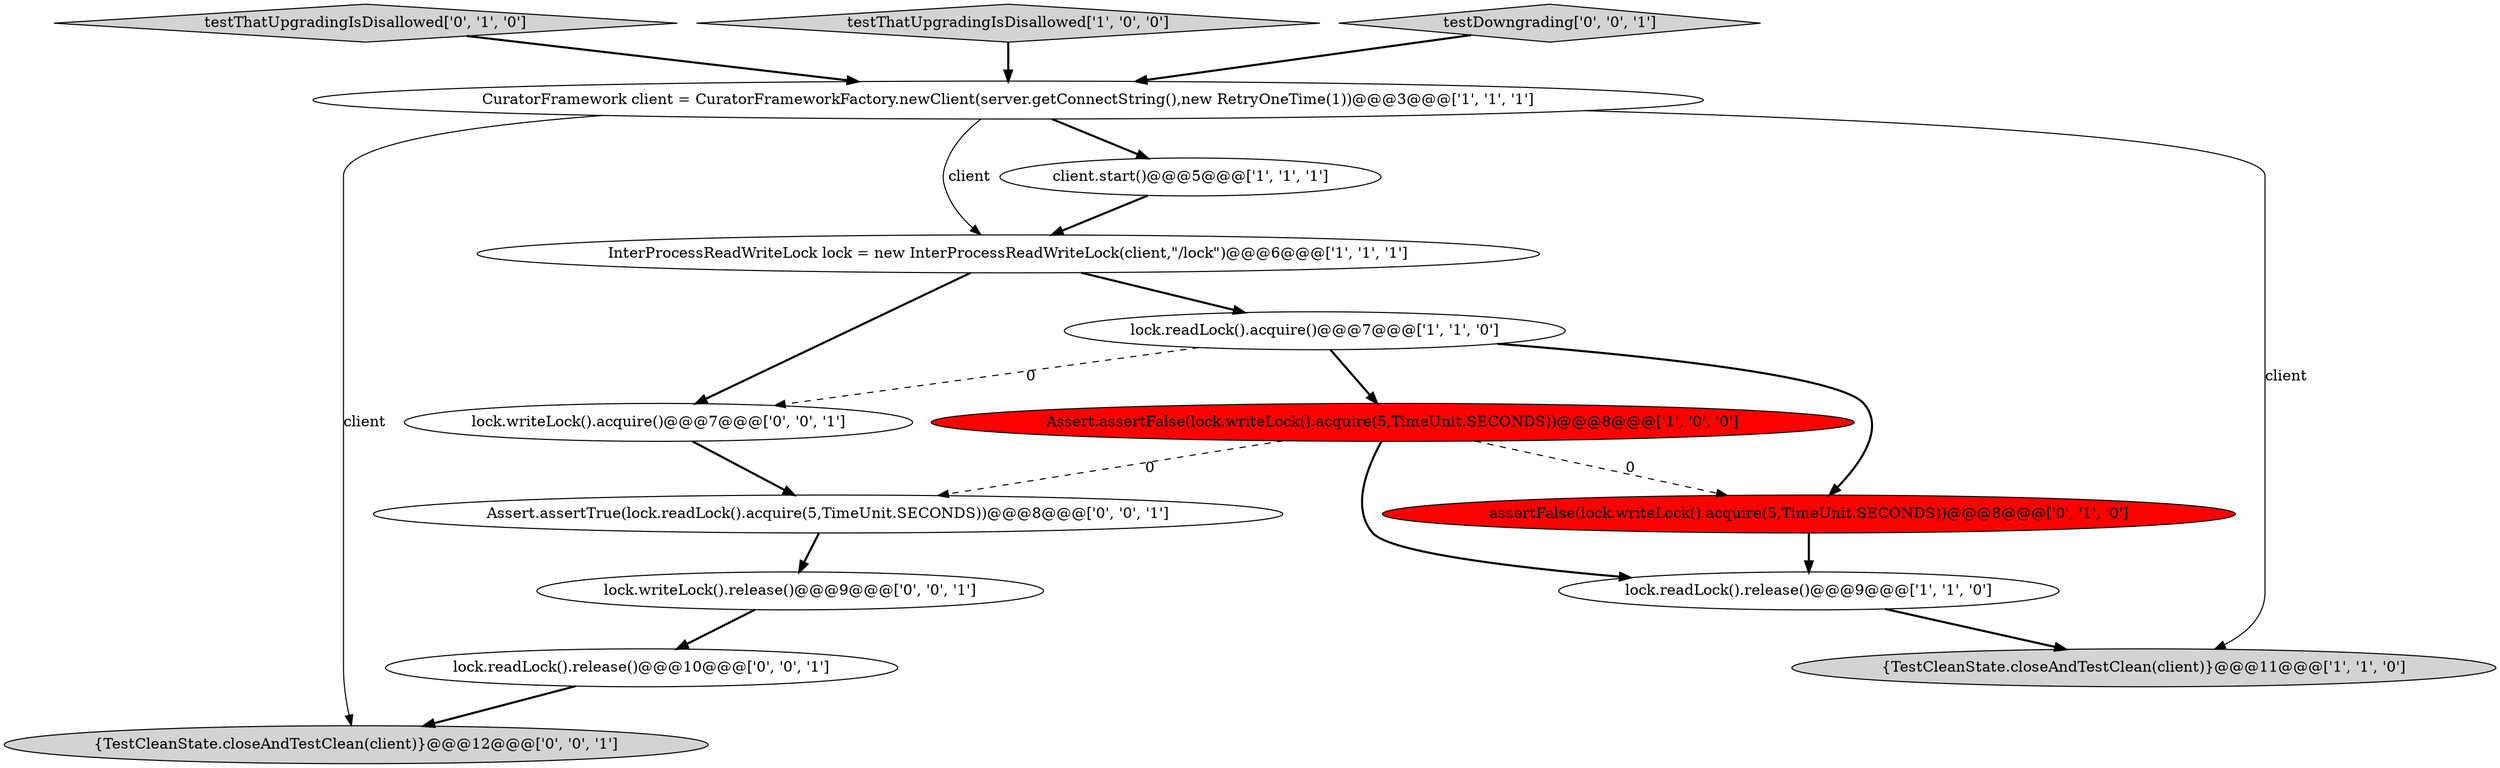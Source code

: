 digraph {
2 [style = filled, label = "CuratorFramework client = CuratorFrameworkFactory.newClient(server.getConnectString(),new RetryOneTime(1))@@@3@@@['1', '1', '1']", fillcolor = white, shape = ellipse image = "AAA0AAABBB1BBB"];
10 [style = filled, label = "{TestCleanState.closeAndTestClean(client)}@@@12@@@['0', '0', '1']", fillcolor = lightgray, shape = ellipse image = "AAA0AAABBB3BBB"];
0 [style = filled, label = "Assert.assertFalse(lock.writeLock().acquire(5,TimeUnit.SECONDS))@@@8@@@['1', '0', '0']", fillcolor = red, shape = ellipse image = "AAA1AAABBB1BBB"];
12 [style = filled, label = "Assert.assertTrue(lock.readLock().acquire(5,TimeUnit.SECONDS))@@@8@@@['0', '0', '1']", fillcolor = white, shape = ellipse image = "AAA0AAABBB3BBB"];
13 [style = filled, label = "lock.writeLock().release()@@@9@@@['0', '0', '1']", fillcolor = white, shape = ellipse image = "AAA0AAABBB3BBB"];
3 [style = filled, label = "InterProcessReadWriteLock lock = new InterProcessReadWriteLock(client,\"/lock\")@@@6@@@['1', '1', '1']", fillcolor = white, shape = ellipse image = "AAA0AAABBB1BBB"];
8 [style = filled, label = "testThatUpgradingIsDisallowed['0', '1', '0']", fillcolor = lightgray, shape = diamond image = "AAA0AAABBB2BBB"];
9 [style = filled, label = "assertFalse(lock.writeLock().acquire(5,TimeUnit.SECONDS))@@@8@@@['0', '1', '0']", fillcolor = red, shape = ellipse image = "AAA1AAABBB2BBB"];
4 [style = filled, label = "testThatUpgradingIsDisallowed['1', '0', '0']", fillcolor = lightgray, shape = diamond image = "AAA0AAABBB1BBB"];
15 [style = filled, label = "lock.readLock().release()@@@10@@@['0', '0', '1']", fillcolor = white, shape = ellipse image = "AAA0AAABBB3BBB"];
7 [style = filled, label = "client.start()@@@5@@@['1', '1', '1']", fillcolor = white, shape = ellipse image = "AAA0AAABBB1BBB"];
1 [style = filled, label = "{TestCleanState.closeAndTestClean(client)}@@@11@@@['1', '1', '0']", fillcolor = lightgray, shape = ellipse image = "AAA0AAABBB1BBB"];
6 [style = filled, label = "lock.readLock().release()@@@9@@@['1', '1', '0']", fillcolor = white, shape = ellipse image = "AAA0AAABBB1BBB"];
14 [style = filled, label = "lock.writeLock().acquire()@@@7@@@['0', '0', '1']", fillcolor = white, shape = ellipse image = "AAA0AAABBB3BBB"];
11 [style = filled, label = "testDowngrading['0', '0', '1']", fillcolor = lightgray, shape = diamond image = "AAA0AAABBB3BBB"];
5 [style = filled, label = "lock.readLock().acquire()@@@7@@@['1', '1', '0']", fillcolor = white, shape = ellipse image = "AAA0AAABBB1BBB"];
15->10 [style = bold, label=""];
2->1 [style = solid, label="client"];
5->14 [style = dashed, label="0"];
5->9 [style = bold, label=""];
0->6 [style = bold, label=""];
3->14 [style = bold, label=""];
4->2 [style = bold, label=""];
0->12 [style = dashed, label="0"];
2->3 [style = solid, label="client"];
11->2 [style = bold, label=""];
7->3 [style = bold, label=""];
9->6 [style = bold, label=""];
6->1 [style = bold, label=""];
12->13 [style = bold, label=""];
3->5 [style = bold, label=""];
5->0 [style = bold, label=""];
8->2 [style = bold, label=""];
14->12 [style = bold, label=""];
13->15 [style = bold, label=""];
2->10 [style = solid, label="client"];
2->7 [style = bold, label=""];
0->9 [style = dashed, label="0"];
}
